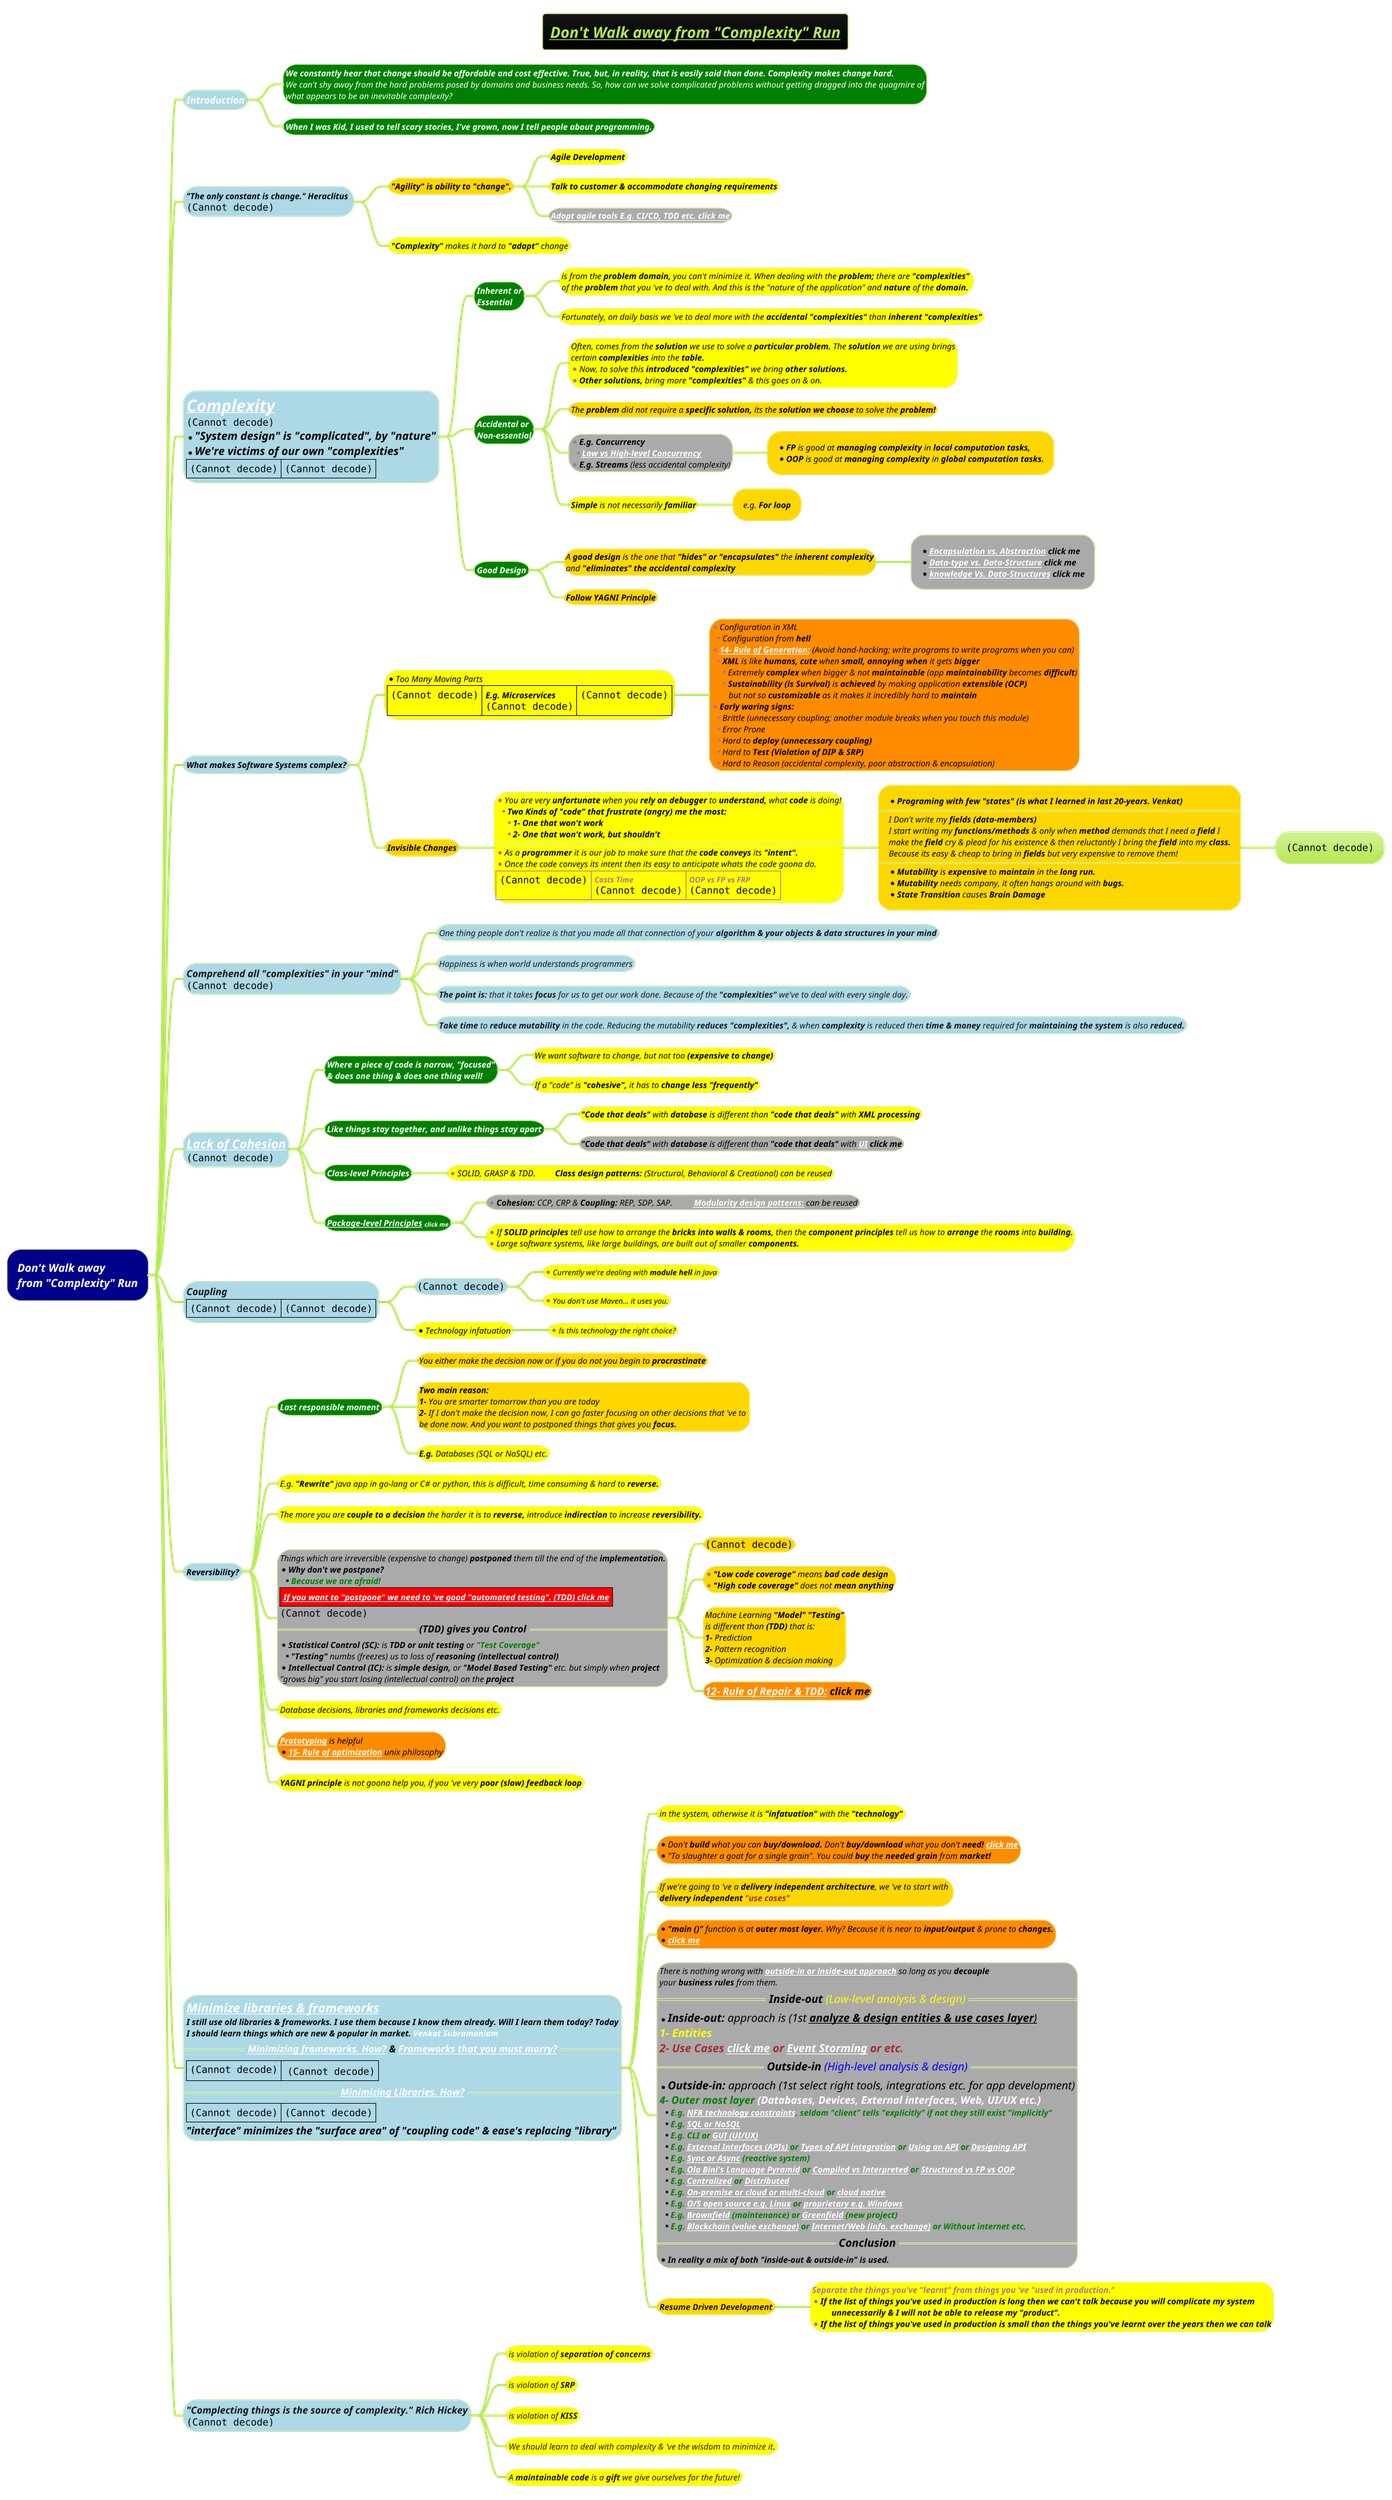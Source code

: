 @startmindmap
title =<i><b><u><size:18>Don't Walk away from "Complexity" Run
!theme hacker

*[#darkblue] <i><color #white>Don't Walk away \n<i><color #white>from "Complexity" Run
**[#lightblue] <color:white><i>Introduction
***[#green]:<b><i><color #white><size:12>We constantly hear that change should be affordable and cost effective. True, but, in reality, that is easily said than done. Complexity makes change hard.
<i><color #white><size:12>We can't shy away from the hard problems posed by domains and business needs. So, how can we solve complicated problems without getting dragged into the quagmire of
<i><color #white><size:12>what appears to be an inevitable complexity? ;
***[#green] <b><i><color #white><size:12>When I was Kid, I used to tell scary stories, I've grown, now I tell people about programming.
**[#lightblue] <b><i><color #black><size:12>"The only constant is change." Heraclitus \n<img:images/img_449.png{scale=.55}>
***[#gold] <b><i><color #black><size:12>"Agility" is ability to "change".
****[#yellow] <b><i><color #black><size:12>Agile Development
****[#yellow] <b><i><color #black><size:12>Talk to customer & accommodate changing requirements
****[#a] <b><i><color #black><size:12>[[docs/3-programming-languages/Venkat-Subramaniam/images/img_467.png Adopt agile tools E.g. CI/CD, TDD etc. click me]]
***[#yellow] <i><color #black><size:12>**"Complexity"** makes it hard to **"adapt"** change
**[#lightblue]:<i><color #black><size:24>[[docs/3-programming-languages/Venkat-Subramaniam/images/complexity-knowledge-and-Modularity.jpg Complexity]]
<img:images/img_32.png>
*<i><color #black><size:16>"System design" is "complicated", by "nature"
*<i><color #black><size:16>We're victims of our own "complexities"
|<img:images/img_450.png{scale=.5}>|<img:images/img_451.png{scale=.35}>|;
***[#green] <i><color #white><size:12><b>Inherent or\n<i><color #white><size:12><b>Essential
****[#yellow] <i><color #black><size:12>is from the **problem domain,** you can't minimize it. When dealing with the **problem;** there are **"complexities"** \n<i><color #black><size:12>of the **problem** that you 've to deal with. And this is the "nature of the application" and **nature** of the <b>domain.
****[#yellow] <i><color #black><size:12>Fortunately, on daily basis we 've to deal more with the <b>accidental "complexities"</b> than <b>inherent "complexities"
***[#green] <i><color #white><size:12><b>Accidental or\n<i><color #white><size:12><b>Non-essential
****[#yellow]:<i><color #black><size:12>Often, comes from the **solution** we use to solve a **particular problem.** The **solution** we are using brings
<i><color #black><size:12>certain **complexities** into the <b>table.
*<i><color #black><size:12>Now, to solve this **introduced "complexities"** we bring <b>other solutions.
*<i><color #black><size:12>**Other solutions,** bring more **"complexities"** & this goes on & on.;
****[#gold] <i><color #black><size:12>The **problem** did not require a **specific solution,** its the **solution we choose** to solve the <b>problem!
****[#a] *<i><color #black><size:12><b>E.g. Concurrency \n**<i><color #black><size:12><b>[[docs/3-programming-languages/Venkat-Subramaniam/Imperative-vs-Functional-Which-one-to-Choose.puml Low vs High-level Concurrency]] \n*<i><color #black><size:12><b>E.g. Streams </b>(less accidental complexity)
*****[#gold] *<i><color #black><size:12>**FP** is good at **managing complexity** in **local computation tasks,** \n*<i><color #black><size:12>**OOP** is good at **managing complexity** in <b>global computation tasks.
****[#yellow] <i><color #black><size:12>**Simple** is not necessarily <b>familiar
*****[#gold] <i><color #black><size:12>e.g. <b>For loop
***[#green] <i><color #white><size:12><b>Good Design
****[#gold] <i><color #black><size:12>A **good design** is the one that **"hides" or "encapsulates"** the <b>inherent complexity\n<i><color #black><size:12>and <b>"eliminates" the <b>accidental complexity
*****[#a]:*<b><i><color #black><size:12>[[docs/3-programming-languages/Venkat-Subramaniam/images/img_346.png Encapsulation vs. Abstraction]] click me
*<b><i><color #black><size:12>[[docs/3-programming-languages/Venkat-Subramaniam/images/img_346.png Data-type vs. Data-Structure]] click me
*<b><i><color #black><size:12>[[docs/3-programming-languages/Venkat-Subramaniam/images/knowledge-and-data-structure.drawio.png knowledge Vs. Data-Structures]] click me;
****[#gold] <i><color #black><size:12><b>Follow YAGNI Principle
**[#lightblue] <i><color #black><size:12>What makes Software Systems complex?
***[#yellow]:*<i><color #black><size:12>Too Many Moving Parts
|<img:images/img_452.png{scale=.4}>||<b><i><color #black><size:12>E.g. Microservices\n<img:images/img_453.png{scale=.4}>|<img:images/img_454.png{scale=.36}>|;
****[#darkorange]:*<i><color #black><size:12>Configuration in XML
**<i><color #black><size:12>Configuration from <b>hell
*<i><color #black><size:12>**[[ docs/3-programming-languages/Venkat-Subramaniam/Unix-Philosophy.puml 14- Rule of Generation:]]** (Avoid hand-hacking; write programs to write programs when you can)
**<i><color #black><size:12>**XML** is like **humans,** **cute** when **small,** **annoying when** it gets <b>bigger
***<i><color #black><size:12>Extremely **complex** when bigger & not **maintainable** (app **maintainability** becomes **difficult**)
***<i><color #black><size:12>**Sustainability (is Survival)** is **achieved** by making application **extensible (OCP)**
<i><color #black><size:12>\tbut not so **customizable** as it makes it incredibly hard to <b>maintain
*<i><color #black><size:12><b>Early waring signs:
**<i><color #black><size:12>Brittle (unnecessary coupling; another module breaks when you touch this module)
**<i><color #black><size:12>Error Prone
**<i><color #black><size:12>Hard to <b>deploy (unnecessary coupling)
**<i><color #black><size:12>Hard to <b>Test (Violation of DIP & SRP)
**<i><color #black><size:12>Hard to Reason (accidental complexity, poor abstraction & encapsulation);
***[#gold] <b><i><color #black><size:12>Invisible Changes
****[#yellow]:*<i><color #black><size:12>You are very **unfortunate** when you **rely on debugger** to **understand,** what **code** is doing!
**<i><color #black><size:12><b>Two Kinds of "code" that frustrate (angry) me the most:
***<i><color #black><size:12><b>1- One that won't work
***<i><color #black><size:12><b>2- One that won't work, but shouldn't
====
*<i><color #black><size:12>As a **programmer** it is our job to make sure that the **code conveys** its <b>"intent".
*<i><color #black><size:12>Once the code conveys its intent then its easy to anticipate whats the code goona do.
|<img:images/img_455.png{scale=.5}>|<b><i>Costs Time\n<img:images/img_456.png{scale=.235}>|<b><i>OOP vs FP vs FRP\n<img:images/img_457.png{scale=.24}>|;
*****[#gold]:*<i><color #black><size:12><b>Programing with few "states" (is what I learned in last 20-years. Venkat)
====
<i><color #black><size:12>I Don't write my <b>fields (data-members)
<i><color #black><size:12>I start writing my **functions/methods** & only when **method** demands that I need a **field** I
<i><color #black><size:12>make the **field** cry & plead for his existence & then reluctantly I bring the **field** into my <b>class.
<i><color #black><size:12>Because its easy & cheap to bring in **fields** but very expensive to remove them!
====
*<i><color #black><size:12>**Mutability** is **expensive** to **maintain** in the <b>long run.
*<i><color #black><size:12>**Mutability** needs company, it often hangs around with <b>bugs.
*<i><color #black><size:12>**State Transition** causes <b>Brain Damage;
****** <img:images/img_458.png{scale=.5}>

**[#lightblue] <i>Comprehend all "complexities" in your "mind"\n<img:images/img_459.png{scale=.7}>
***[#lightblue] <i>One thing people don't realize is that you made all that connection of your <b>algorithm & your objects & data structures in your mind
***[#lightblue] <i>Happiness is when world understands programmers
***[#lightblue] <i>**The point is:** that it takes **focus** for us to get our work done. Because of the **"complexities"** we've to deal with every single day.
***[#lightblue] <i>**Take time** to **reduce mutability** in the code. Reducing the mutability **reduces "complexities",** & when **complexity** is reduced then **time & money** required for **maintaining the system** is also <b>reduced.

**[#lightblue] <i><color #black><size:18>[[docs/3-programming-languages/Venkat-Subramaniam/images/img_76.png Lack of Cohesion]]\n<img:images/img_460.png{scale=.6}>
***[#green] <i><color #white><size:12><b>Where a piece of code is narrow, "focused"\n<i><color #white><size:12><b>& does one thing & does one thing well!
****[#yellow] <i><color #black><size:12>We want software to change, but not too <b>(expensive to change)
****[#yellow] <i><color #black><size:12>If a "code" is **"cohesive",** it has to <b>change less "frequently"
***[#green] <i><color #white><size:12><b>Like things stay together, and unlike things stay apart
****[#yellow] <i><color #black><size:12>**"Code that deals"** with **database** is different than **"code that deals"** with <b>XML processing
****[#a] <i><color #black><size:12>**"Code that deals"** with **database** is different than **"code that deals"** with <b>[[docs/1-Requirement-Engineering/MVP-PoC-and-case-study/UI-UX.puml UI]] click me
***[#green] <i><color #white><size:12><b>Class-level Principles
****[#yellow] *<i><color #black><size:12>SOLID, GRASP & TDD. **\tClass design patterns:** (Structural, Behavioral & Creational) can be reused
***[#green] <i><color #white><size:12><b>[[docs/3-programming-languages/class-and-package-level-SOLID-Principles.puml Package-level Principles]] <size:9>click me
****[#a] *<i><color #black><size:12>**Cohesion:** CCP, CRP & **Coupling:** REP, SDP, SAP.  **\t[[docs/3-programming-languages/Venkat-Subramaniam/images/img_160.png Modularity design patterns:]]** can be reused
****[#yellow]:*<i><color #black><size:12>If **SOLID principles** tell use how to arrange the **bricks into walls & rooms,** then the **component principles** tell us how to **arrange** the **rooms** into <b>building.
*<i><color #black><size:12>Large software systems, like large buildings, are built out of smaller <b>components.;

**[#lightblue] <i>Coupling\n|<img:images/img_461.png{scale=.5}>|<img:images/img_463.png{scale=.64}>|
***[#lightblue] <img:images/img_462.png{scale=1}>
****[#yellow] *<i><color #black>Currently we're dealing with **module hell** in Java
****[#yellow] *<i><color #black>You don't use Maven... it uses you.
***[#yellow] *<i><color #black>Technology infatuation
****[#yellow] *<i><color #black>Is this technology the right choice?
**[#lightblue] <i><color #black><size:12>Reversibility?
***[#green] <b><i><color #white><size:12>Last responsible moment
****[#gold] <i><color #black><size:12>You either make the decision now or if you do not you begin to <b>procrastinate
****[#gold] <i><color #black><size:12><b>Two main reason: \n<i><color #black><size:12>**1-** You are smarter tomorrow than you are today\n<i><color #black><size:12>**2-** If I don't make the decision now, I can go faster focusing on other decisions that 've to \n<i><color #black><size:12>be done now. And you want to postponed things that gives you <b>focus.
****[#yellow] <i><color #black><size:12><b>E.g.</b> Databases (SQL or NoSQL) etc.
***[#yellow] <i><color #black><size:12>E.g. **"Rewrite"** java app in go-lang or C# or python, this is difficult, time consuming & hard to <b>reverse.
***[#yellow] <i><color #black><size:12>The more you are **couple to a decision** the harder it is to **reverse,** introduce **indirection** to increase <b>reversibility.
***[#a]:<i><color #black><size:12>Things which are irreversible (expensive to change) **postponed** them till the end of the <b>implementation.
*<b><i><color #black><size:12>Why don't we postpone?
**<b><i><color #green><size:12>Because we are afraid!
|<#red><b><i><color #white><size:12>[[docs/books/1-books-backlog/software-testing/automated-testing.puml If you want to "postpone" we need to 've good "automated testing". (TDD) click me]]|
<img:images/img_43.png{scale=.86}>
==<i><color #black><size:14><b>(TDD) gives you Control==
*<i><color #black><size:12><b>Statistical Control (SC):</b> is **TDD or unit testing** or <b><color:green>"Test Coverage"
**<i><color #black><size:12><b>"Testing"</b> numbs (freezes) us to loss of <b>reasoning (intellectual control)
*<i><color #black><size:12><b>Intellectual Control (IC):</b> is **simple design,** or <b>"Model Based Testing"</b> etc. but simply when <b>project
<i><color #black><size:12>"grows big" you start losing (intellectual control) on the <b>project;
****[#gold] <i><color #black><size:12><img:images/img_35.png{scale=0.7}>
****[#gold] *<i><color #black><size:12>**"Low code coverage"** means **bad code design** \n*<i><color #black><size:12>**"High code coverage"** does not <b>mean anything
****[#gold] <i><color #black><size:12>Machine Learning <b>"Model" "Testing"\n<i><color #black><size:12>is different than <b>(TDD)</b> that is:\n<i><color #black><size:12>**1-** Prediction\n<i><color #black><size:12>**2-** Pattern recognition\n<i><color #black><size:12>**3-** Optimization & decision making
****[#darkorange] <i><color #black><size:15><b>[[docs/3-programming-languages/Venkat-Subramaniam/Unix-Philosophy.puml 12- Rule of Repair & TDD:]] click me
***[#yellow] <i><color #black><size:12>Database decisions, libraries and frameworks decisions etc.
***[#darkorange] <i><color #black><size:12>**[[docs/1-Requirement-Engineering/MVP-PoC-and-case-study/Prototyping.puml Prototyping]]** is helpful\n*<i><color #black><size:12>**[[docs/3-programming-languages/Venkat-Subramaniam/Unix-Philosophy.puml 15- Rule of optimization]]** unix philosophy
***[#yellow] <i><color #black><size:12>**YAGNI principle** is not goona help you, if you 've very <b>poor (slow) feedback loop

**[#lightblue]:<i><color #black><size:18>[[docs/3-programming-languages/Library-vs-Framework.puml Minimize libraries & frameworks]]
<i><color #black><size:12>I still use old libraries & frameworks. I use them because I know them already. Will I learn them today? Today
<i><color #black><size:12>I should learn things which are new & popular in market. <color #white>Venkat Subramaniam
==<i><color #black><size:14>[[docs/3-programming-languages/Venkat-Subramaniam/images/img_266.png Minimizing frameworks. How?]] & [[docs/3-programming-languages/Venkat-Subramaniam/images/img_357.png Frameworks that you must marry?]]==
|<img:images/img_31.png{scale=0.84}>| <img:images/img_34.png>|
==<i><color #black><size:14>[[docs/3-programming-languages/Venkat-Subramaniam/images/img_267.png Minimizing Libraries. How?]]==
|<img:images/img_56.jpg{scale=.65}>|<img:images/img_464.png{scale=.52}>|
<i><color #black><size:15>"interface" minimizes the "surface area" of "coupling code" & ease's replacing "library";
***[#yellow] <i><color #black><size:12>in the system, otherwise it is **"infatuation"** with the <b>"technology"
***[#darkorange] *<i><color #black><size:12>Don't **build** what you can **buy/download.** Don't **buy/download** what you don't <b>need! [[docs/3-programming-languages/Venkat-Subramaniam/images/img_428.png click me]]\n*<i><color #black><size:12>"To slaughter a goat for a single grain". You could **buy** the **needed grain** from <b>market!
***[#gold] <i><color #black><size:12>If we're going to 've a **delivery independent architecture**, we 've to start with \n<i><color #black><size:12><b>delivery independent <color:#brown>"use cases"
***[#darkorange] *<i><color #black><size:12>**"main ()"** function is at **outer most layer.** Why? Because it is near to **input/output** & prone to <b>changes. \n*<i><color #black><b><size:12>[[docs/3-programming-languages/Venkat-Subramaniam/images/img_424.png click me]]
***[#a]:<i><color #black><size:12>There is nothing wrong with **[[docs/3-programming-languages/Venkat-Subramaniam/images/img_56.png outside-in or inside-out approach]]** so long as you **decouple**
<i><color #black><size:12>your **business rules** from them.
==<i><color #black><size:16>**Inside-out** <color:yellow>(Low-level analysis & design)==
*<i><color #black><size:16>**Inside-out:** approach is (1st <u>**analyze & design entities & use cases layer**)
<i><color #yellow><b><size:16>1- Entities
<i><color #brown><b><size:16>2- Use Cases [[docs/2-uml/requirements-and-design-with-plantuml/1-use-cases-or-features/use-case-2-0-overview.puml click me]] or [[docs/1-Requirement-Engineering/VU-course/Event-Storming-technique.adoc Event Storming]] or etc.
==<i><color #black><size:16>**Outside-in** <color:blue>(High-level analysis & design)==
*<i><color #black><size:16>**Outside-in:** approach (1st select right tools, integrations etc. for app development)
<i><color #green><b><size:15>4- Outer most layer <color #white>(Databases, Devices, External interfaces, Web, UI/UX etc.)
**<i><color #green><b><size:12>E.g. [[docs/books/1-books-backlog/DBMS/Designing-Data-Intensive-Applications.puml NFR technology constraints]], seldom "client" tells "explicitly" if not they still exist "implicitly"
**<i><color #green><b><size:12>E.g. [[docs/books/1-books-backlog/DBMS/Designing-Data-Intensive-Applications.puml SQL or NoSQL]]
**<i><color #green><b><size:12>E.g. CLI or [[docs/1-Requirement-Engineering/MVP-PoC-and-case-study/UI-UX.puml GUI (UI/UX)]]
**<i><color #green><b><size:12>E.g. [[docs/3-programming-languages/Venkat-Subramaniam/images/external-interfaces-or-APIs.png External Interfaces (APIs)]] or [[docs/1-Requirement-Engineering/APIs-design/types-of-APIs-Integration.puml Types of API integration]] or [[docs/1-Requirement-Engineering/APIs-design/Using-an-API.puml Using an API]] or [[docs/1-Requirement-Engineering/APIs-design/Designing-API.puml Designing API]]
**<i><color #green><b><size:12>E.g. [[docs/3-programming-languages/Venkat-Subramaniam/Designing-Reactive-Systems.puml Sync or Async]] (reactive system)
**<i><color #green><b><size:12>E.g. [[docs/3-programming-languages/Ola-Bini's-Language-Pyramid.puml Ola Bini's Language Pyramid]] or [[a Compiled vs Interpreted]] or [[a Structured vs FP vs OOP]]
**<i><color #green><b><size:12>E.g. [[docs/1-Requirement-Engineering/levels-of-distributed-system/Centralized-System.puml Centralized]] or [[docs/AI-ML-DL-Data-Science-and-BigData/data-science/designing-data-intensive-applications/Distributed-Systems.puml Distributed]]
**<i><color #green><b><size:12>E.g. [[docs/AI-ML-DL-Data-Science-and-BigData/data-science/data-engineering/Cloud-vs-On-Premise.puml On-premise or cloud or multi-cloud]] or [[docs/cloud-computing/Cloud-Native.puml cloud native]]
**<i><color #green><b><size:12>E.g. [[docs/books/1-books-backlog/operating-system/Linux-operating-system.puml O/S open source e.g. Linux]] or [[a proprietary e.g. Windows]]
**<i><color #green><b><size:12>E.g. [[a Brownfield]] (maintenance) or [[a Greenfield]] (new project)
**<i><color #green><b><size:12>E.g. [[docs/blockchain/Blockchain-System-Design.puml Blockchain (value exchange)]] or [[docs/blockchain/Blockchain-System-Design.puml Internet/Web (info. exchange)]] or Without internet etc.
==<i><color #black><size:16><b>Conclusion==
*<i><color #black><b><size:12>In reality a mix of both "inside-out & outside-in" is used.;
***[#gold] <b><i>Resume Driven Development
****[#yellow]:<i><b><size:12>Separate the things you've "learnt" from things you 've "used in production."
*<i><color #black><b><size:12>If the list of things you've used in production is long then we can't talk because you will complicate my system
<i><color #black><b><size:12>\t unnecessarily & I will not be able to release my "product".
*<i><color #black><b><size:12>If the list of things you've used in production is small than the things you've learnt over the years then we can talk;
**[#lightblue] <i>"Complecting things is the source of complexity." Rich Hickey\n<img:images/img_465.png>
***[#yellow] <i>is violation of <b>separation of concerns
***[#yellow] <i>is violation of <b>SRP
***[#yellow] <i>is violation of <b>KISS
***[#yellow] <i>We should learn to deal with complexity & 've the wisdom to minimize it.
***[#yellow] <i>A **maintainable code** is a **gift** we give ourselves for the future!
@endmindmap
